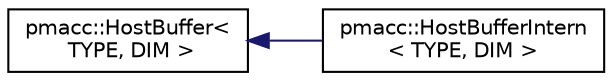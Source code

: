 digraph "Graphical Class Hierarchy"
{
 // LATEX_PDF_SIZE
  edge [fontname="Helvetica",fontsize="10",labelfontname="Helvetica",labelfontsize="10"];
  node [fontname="Helvetica",fontsize="10",shape=record];
  rankdir="LR";
  Node0 [label="pmacc::HostBuffer\<\l TYPE, DIM \>",height=0.2,width=0.4,color="black", fillcolor="white", style="filled",URL="$classpmacc_1_1_host_buffer.html",tooltip="Interface for a DIM-dimensional Buffer of type TYPE on the host."];
  Node0 -> Node1 [dir="back",color="midnightblue",fontsize="10",style="solid",fontname="Helvetica"];
  Node1 [label="pmacc::HostBufferIntern\l\< TYPE, DIM \>",height=0.2,width=0.4,color="black", fillcolor="white", style="filled",URL="$classpmacc_1_1_host_buffer_intern.html",tooltip="Internal implementation of the HostBuffer interface."];
}
